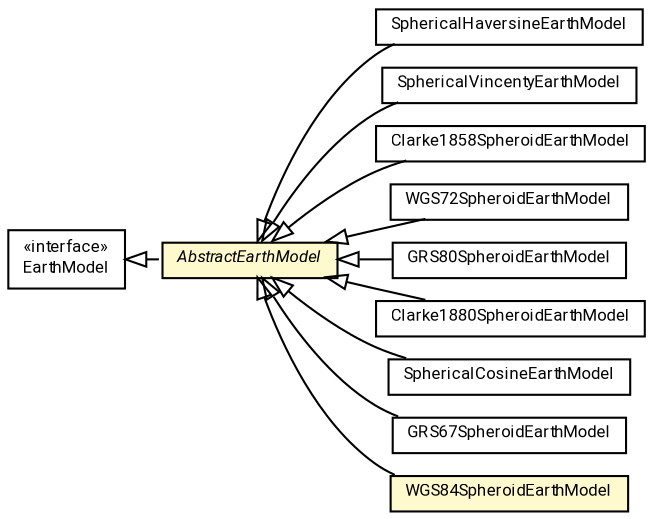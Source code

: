 #!/usr/local/bin/dot
#
# Class diagram 
# Generated by UMLGraph version R5_7_2-60-g0e99a6 (http://www.spinellis.gr/umlgraph/)
#

digraph G {
	graph [fontnames="svg"]
	edge [fontname="Roboto",fontsize=7,labelfontname="Roboto",labelfontsize=7,color="black"];
	node [fontname="Roboto",fontcolor="black",fontsize=8,shape=plaintext,margin=0,width=0,height=0];
	nodesep=0.15;
	ranksep=0.25;
	rankdir=LR;
	// de.lmu.ifi.dbs.elki.math.geodesy.EarthModel
	c1024660 [label=<<table title="de.lmu.ifi.dbs.elki.math.geodesy.EarthModel" border="0" cellborder="1" cellspacing="0" cellpadding="2" href="EarthModel.html" target="_parent">
		<tr><td><table border="0" cellspacing="0" cellpadding="1">
		<tr><td align="center" balign="center"> &#171;interface&#187; </td></tr>
		<tr><td align="center" balign="center"> <font face="Roboto">EarthModel</font> </td></tr>
		</table></td></tr>
		</table>>, URL="EarthModel.html"];
	// de.lmu.ifi.dbs.elki.math.geodesy.SphericalHaversineEarthModel
	c1024661 [label=<<table title="de.lmu.ifi.dbs.elki.math.geodesy.SphericalHaversineEarthModel" border="0" cellborder="1" cellspacing="0" cellpadding="2" href="SphericalHaversineEarthModel.html" target="_parent">
		<tr><td><table border="0" cellspacing="0" cellpadding="1">
		<tr><td align="center" balign="center"> <font face="Roboto">SphericalHaversineEarthModel</font> </td></tr>
		</table></td></tr>
		</table>>, URL="SphericalHaversineEarthModel.html"];
	// de.lmu.ifi.dbs.elki.math.geodesy.SphericalVincentyEarthModel
	c1024663 [label=<<table title="de.lmu.ifi.dbs.elki.math.geodesy.SphericalVincentyEarthModel" border="0" cellborder="1" cellspacing="0" cellpadding="2" href="SphericalVincentyEarthModel.html" target="_parent">
		<tr><td><table border="0" cellspacing="0" cellpadding="1">
		<tr><td align="center" balign="center"> <font face="Roboto">SphericalVincentyEarthModel</font> </td></tr>
		</table></td></tr>
		</table>>, URL="SphericalVincentyEarthModel.html"];
	// de.lmu.ifi.dbs.elki.math.geodesy.Clarke1858SpheroidEarthModel
	c1024665 [label=<<table title="de.lmu.ifi.dbs.elki.math.geodesy.Clarke1858SpheroidEarthModel" border="0" cellborder="1" cellspacing="0" cellpadding="2" href="Clarke1858SpheroidEarthModel.html" target="_parent">
		<tr><td><table border="0" cellspacing="0" cellpadding="1">
		<tr><td align="center" balign="center"> <font face="Roboto">Clarke1858SpheroidEarthModel</font> </td></tr>
		</table></td></tr>
		</table>>, URL="Clarke1858SpheroidEarthModel.html"];
	// de.lmu.ifi.dbs.elki.math.geodesy.WGS72SpheroidEarthModel
	c1024667 [label=<<table title="de.lmu.ifi.dbs.elki.math.geodesy.WGS72SpheroidEarthModel" border="0" cellborder="1" cellspacing="0" cellpadding="2" href="WGS72SpheroidEarthModel.html" target="_parent">
		<tr><td><table border="0" cellspacing="0" cellpadding="1">
		<tr><td align="center" balign="center"> <font face="Roboto">WGS72SpheroidEarthModel</font> </td></tr>
		</table></td></tr>
		</table>>, URL="WGS72SpheroidEarthModel.html"];
	// de.lmu.ifi.dbs.elki.math.geodesy.AbstractEarthModel
	c1024669 [label=<<table title="de.lmu.ifi.dbs.elki.math.geodesy.AbstractEarthModel" border="0" cellborder="1" cellspacing="0" cellpadding="2" bgcolor="lemonChiffon" href="AbstractEarthModel.html" target="_parent">
		<tr><td><table border="0" cellspacing="0" cellpadding="1">
		<tr><td align="center" balign="center"> <font face="Roboto"><i>AbstractEarthModel</i></font> </td></tr>
		</table></td></tr>
		</table>>, URL="AbstractEarthModel.html"];
	// de.lmu.ifi.dbs.elki.math.geodesy.GRS80SpheroidEarthModel
	c1024670 [label=<<table title="de.lmu.ifi.dbs.elki.math.geodesy.GRS80SpheroidEarthModel" border="0" cellborder="1" cellspacing="0" cellpadding="2" href="GRS80SpheroidEarthModel.html" target="_parent">
		<tr><td><table border="0" cellspacing="0" cellpadding="1">
		<tr><td align="center" balign="center"> <font face="Roboto">GRS80SpheroidEarthModel</font> </td></tr>
		</table></td></tr>
		</table>>, URL="GRS80SpheroidEarthModel.html"];
	// de.lmu.ifi.dbs.elki.math.geodesy.Clarke1880SpheroidEarthModel
	c1024672 [label=<<table title="de.lmu.ifi.dbs.elki.math.geodesy.Clarke1880SpheroidEarthModel" border="0" cellborder="1" cellspacing="0" cellpadding="2" href="Clarke1880SpheroidEarthModel.html" target="_parent">
		<tr><td><table border="0" cellspacing="0" cellpadding="1">
		<tr><td align="center" balign="center"> <font face="Roboto">Clarke1880SpheroidEarthModel</font> </td></tr>
		</table></td></tr>
		</table>>, URL="Clarke1880SpheroidEarthModel.html"];
	// de.lmu.ifi.dbs.elki.math.geodesy.SphericalCosineEarthModel
	c1024674 [label=<<table title="de.lmu.ifi.dbs.elki.math.geodesy.SphericalCosineEarthModel" border="0" cellborder="1" cellspacing="0" cellpadding="2" href="SphericalCosineEarthModel.html" target="_parent">
		<tr><td><table border="0" cellspacing="0" cellpadding="1">
		<tr><td align="center" balign="center"> <font face="Roboto">SphericalCosineEarthModel</font> </td></tr>
		</table></td></tr>
		</table>>, URL="SphericalCosineEarthModel.html"];
	// de.lmu.ifi.dbs.elki.math.geodesy.GRS67SpheroidEarthModel
	c1024676 [label=<<table title="de.lmu.ifi.dbs.elki.math.geodesy.GRS67SpheroidEarthModel" border="0" cellborder="1" cellspacing="0" cellpadding="2" href="GRS67SpheroidEarthModel.html" target="_parent">
		<tr><td><table border="0" cellspacing="0" cellpadding="1">
		<tr><td align="center" balign="center"> <font face="Roboto">GRS67SpheroidEarthModel</font> </td></tr>
		</table></td></tr>
		</table>>, URL="GRS67SpheroidEarthModel.html"];
	// de.lmu.ifi.dbs.elki.math.geodesy.WGS84SpheroidEarthModel
	c1024678 [label=<<table title="de.lmu.ifi.dbs.elki.math.geodesy.WGS84SpheroidEarthModel" border="0" cellborder="1" cellspacing="0" cellpadding="2" bgcolor="LemonChiffon" href="WGS84SpheroidEarthModel.html" target="_parent">
		<tr><td><table border="0" cellspacing="0" cellpadding="1">
		<tr><td align="center" balign="center"> <font face="Roboto">WGS84SpheroidEarthModel</font> </td></tr>
		</table></td></tr>
		</table>>, URL="WGS84SpheroidEarthModel.html"];
	// de.lmu.ifi.dbs.elki.math.geodesy.SphericalHaversineEarthModel extends de.lmu.ifi.dbs.elki.math.geodesy.AbstractEarthModel
	c1024669 -> c1024661 [arrowtail=empty,dir=back,weight=10];
	// de.lmu.ifi.dbs.elki.math.geodesy.SphericalVincentyEarthModel extends de.lmu.ifi.dbs.elki.math.geodesy.AbstractEarthModel
	c1024669 -> c1024663 [arrowtail=empty,dir=back,weight=10];
	// de.lmu.ifi.dbs.elki.math.geodesy.Clarke1858SpheroidEarthModel extends de.lmu.ifi.dbs.elki.math.geodesy.AbstractEarthModel
	c1024669 -> c1024665 [arrowtail=empty,dir=back,weight=10];
	// de.lmu.ifi.dbs.elki.math.geodesy.WGS72SpheroidEarthModel extends de.lmu.ifi.dbs.elki.math.geodesy.AbstractEarthModel
	c1024669 -> c1024667 [arrowtail=empty,dir=back,weight=10];
	// de.lmu.ifi.dbs.elki.math.geodesy.AbstractEarthModel implements de.lmu.ifi.dbs.elki.math.geodesy.EarthModel
	c1024660 -> c1024669 [arrowtail=empty,style=dashed,dir=back,weight=9];
	// de.lmu.ifi.dbs.elki.math.geodesy.GRS80SpheroidEarthModel extends de.lmu.ifi.dbs.elki.math.geodesy.AbstractEarthModel
	c1024669 -> c1024670 [arrowtail=empty,dir=back,weight=10];
	// de.lmu.ifi.dbs.elki.math.geodesy.Clarke1880SpheroidEarthModel extends de.lmu.ifi.dbs.elki.math.geodesy.AbstractEarthModel
	c1024669 -> c1024672 [arrowtail=empty,dir=back,weight=10];
	// de.lmu.ifi.dbs.elki.math.geodesy.SphericalCosineEarthModel extends de.lmu.ifi.dbs.elki.math.geodesy.AbstractEarthModel
	c1024669 -> c1024674 [arrowtail=empty,dir=back,weight=10];
	// de.lmu.ifi.dbs.elki.math.geodesy.GRS67SpheroidEarthModel extends de.lmu.ifi.dbs.elki.math.geodesy.AbstractEarthModel
	c1024669 -> c1024676 [arrowtail=empty,dir=back,weight=10];
	// de.lmu.ifi.dbs.elki.math.geodesy.WGS84SpheroidEarthModel extends de.lmu.ifi.dbs.elki.math.geodesy.AbstractEarthModel
	c1024669 -> c1024678 [arrowtail=empty,dir=back,weight=10];
}

